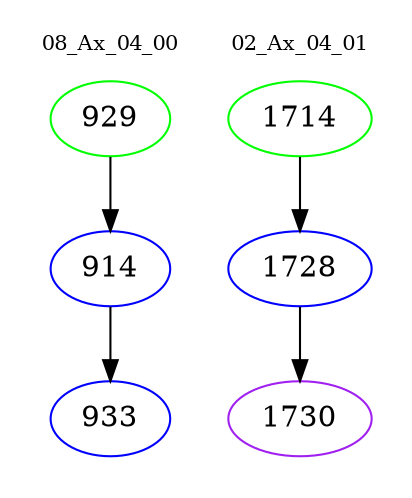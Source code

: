 digraph{
subgraph cluster_0 {
color = white
label = "08_Ax_04_00";
fontsize=10;
T0_929 [label="929", color="green"]
T0_929 -> T0_914 [color="black"]
T0_914 [label="914", color="blue"]
T0_914 -> T0_933 [color="black"]
T0_933 [label="933", color="blue"]
}
subgraph cluster_1 {
color = white
label = "02_Ax_04_01";
fontsize=10;
T1_1714 [label="1714", color="green"]
T1_1714 -> T1_1728 [color="black"]
T1_1728 [label="1728", color="blue"]
T1_1728 -> T1_1730 [color="black"]
T1_1730 [label="1730", color="purple"]
}
}
